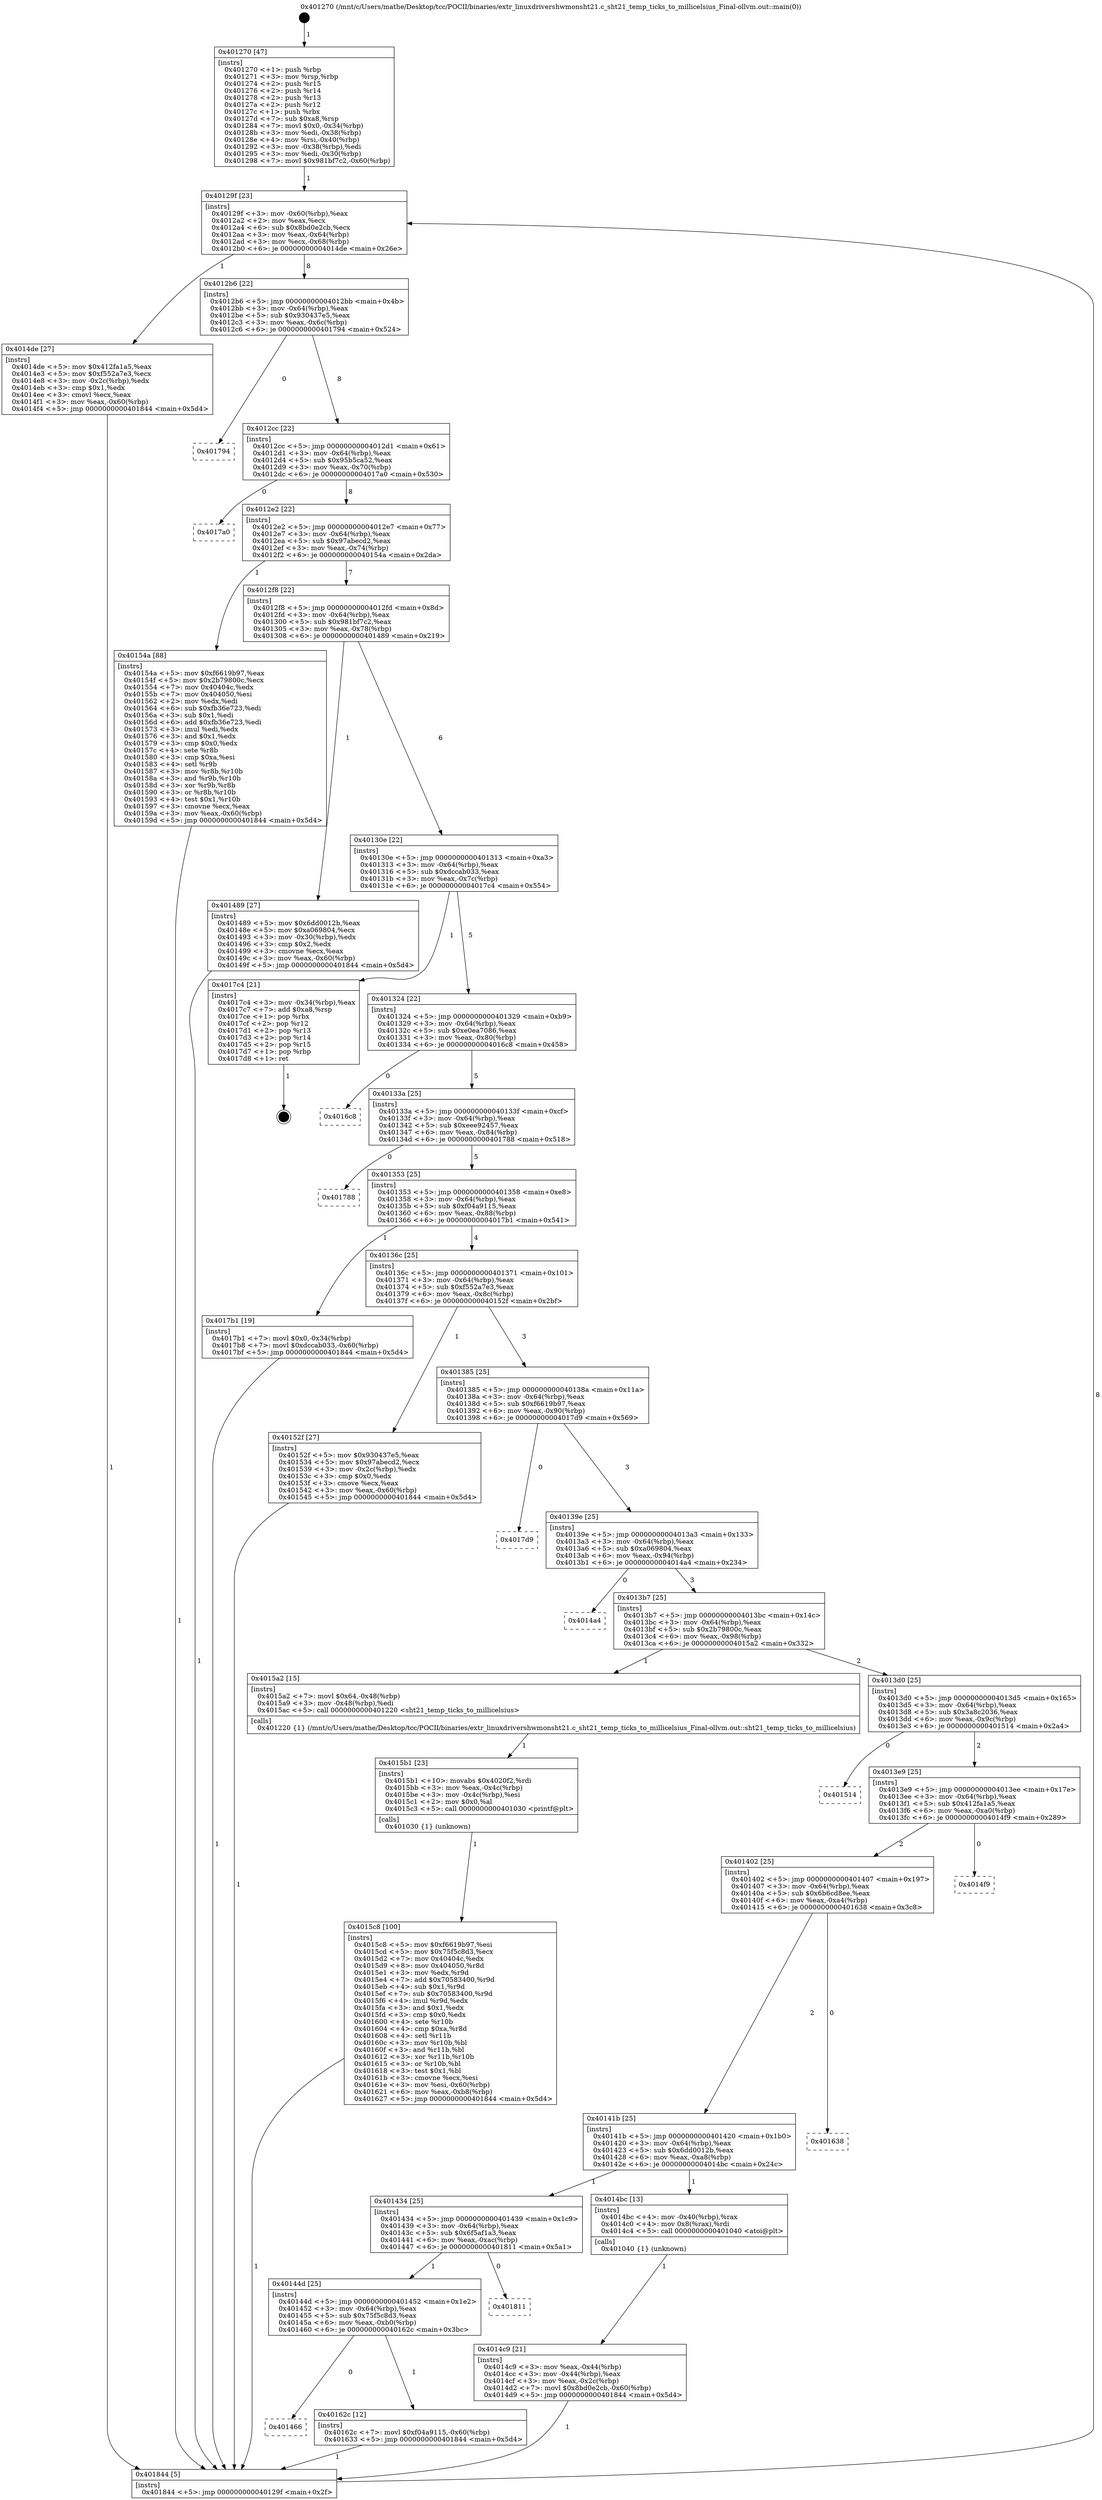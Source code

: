 digraph "0x401270" {
  label = "0x401270 (/mnt/c/Users/mathe/Desktop/tcc/POCII/binaries/extr_linuxdrivershwmonsht21.c_sht21_temp_ticks_to_millicelsius_Final-ollvm.out::main(0))"
  labelloc = "t"
  node[shape=record]

  Entry [label="",width=0.3,height=0.3,shape=circle,fillcolor=black,style=filled]
  "0x40129f" [label="{
     0x40129f [23]\l
     | [instrs]\l
     &nbsp;&nbsp;0x40129f \<+3\>: mov -0x60(%rbp),%eax\l
     &nbsp;&nbsp;0x4012a2 \<+2\>: mov %eax,%ecx\l
     &nbsp;&nbsp;0x4012a4 \<+6\>: sub $0x8bd0e2cb,%ecx\l
     &nbsp;&nbsp;0x4012aa \<+3\>: mov %eax,-0x64(%rbp)\l
     &nbsp;&nbsp;0x4012ad \<+3\>: mov %ecx,-0x68(%rbp)\l
     &nbsp;&nbsp;0x4012b0 \<+6\>: je 00000000004014de \<main+0x26e\>\l
  }"]
  "0x4014de" [label="{
     0x4014de [27]\l
     | [instrs]\l
     &nbsp;&nbsp;0x4014de \<+5\>: mov $0x412fa1a5,%eax\l
     &nbsp;&nbsp;0x4014e3 \<+5\>: mov $0xf552a7e3,%ecx\l
     &nbsp;&nbsp;0x4014e8 \<+3\>: mov -0x2c(%rbp),%edx\l
     &nbsp;&nbsp;0x4014eb \<+3\>: cmp $0x1,%edx\l
     &nbsp;&nbsp;0x4014ee \<+3\>: cmovl %ecx,%eax\l
     &nbsp;&nbsp;0x4014f1 \<+3\>: mov %eax,-0x60(%rbp)\l
     &nbsp;&nbsp;0x4014f4 \<+5\>: jmp 0000000000401844 \<main+0x5d4\>\l
  }"]
  "0x4012b6" [label="{
     0x4012b6 [22]\l
     | [instrs]\l
     &nbsp;&nbsp;0x4012b6 \<+5\>: jmp 00000000004012bb \<main+0x4b\>\l
     &nbsp;&nbsp;0x4012bb \<+3\>: mov -0x64(%rbp),%eax\l
     &nbsp;&nbsp;0x4012be \<+5\>: sub $0x930437e5,%eax\l
     &nbsp;&nbsp;0x4012c3 \<+3\>: mov %eax,-0x6c(%rbp)\l
     &nbsp;&nbsp;0x4012c6 \<+6\>: je 0000000000401794 \<main+0x524\>\l
  }"]
  Exit [label="",width=0.3,height=0.3,shape=circle,fillcolor=black,style=filled,peripheries=2]
  "0x401794" [label="{
     0x401794\l
  }", style=dashed]
  "0x4012cc" [label="{
     0x4012cc [22]\l
     | [instrs]\l
     &nbsp;&nbsp;0x4012cc \<+5\>: jmp 00000000004012d1 \<main+0x61\>\l
     &nbsp;&nbsp;0x4012d1 \<+3\>: mov -0x64(%rbp),%eax\l
     &nbsp;&nbsp;0x4012d4 \<+5\>: sub $0x95b5ca52,%eax\l
     &nbsp;&nbsp;0x4012d9 \<+3\>: mov %eax,-0x70(%rbp)\l
     &nbsp;&nbsp;0x4012dc \<+6\>: je 00000000004017a0 \<main+0x530\>\l
  }"]
  "0x401466" [label="{
     0x401466\l
  }", style=dashed]
  "0x4017a0" [label="{
     0x4017a0\l
  }", style=dashed]
  "0x4012e2" [label="{
     0x4012e2 [22]\l
     | [instrs]\l
     &nbsp;&nbsp;0x4012e2 \<+5\>: jmp 00000000004012e7 \<main+0x77\>\l
     &nbsp;&nbsp;0x4012e7 \<+3\>: mov -0x64(%rbp),%eax\l
     &nbsp;&nbsp;0x4012ea \<+5\>: sub $0x97abecd2,%eax\l
     &nbsp;&nbsp;0x4012ef \<+3\>: mov %eax,-0x74(%rbp)\l
     &nbsp;&nbsp;0x4012f2 \<+6\>: je 000000000040154a \<main+0x2da\>\l
  }"]
  "0x40162c" [label="{
     0x40162c [12]\l
     | [instrs]\l
     &nbsp;&nbsp;0x40162c \<+7\>: movl $0xf04a9115,-0x60(%rbp)\l
     &nbsp;&nbsp;0x401633 \<+5\>: jmp 0000000000401844 \<main+0x5d4\>\l
  }"]
  "0x40154a" [label="{
     0x40154a [88]\l
     | [instrs]\l
     &nbsp;&nbsp;0x40154a \<+5\>: mov $0xf6619b97,%eax\l
     &nbsp;&nbsp;0x40154f \<+5\>: mov $0x2b79800c,%ecx\l
     &nbsp;&nbsp;0x401554 \<+7\>: mov 0x40404c,%edx\l
     &nbsp;&nbsp;0x40155b \<+7\>: mov 0x404050,%esi\l
     &nbsp;&nbsp;0x401562 \<+2\>: mov %edx,%edi\l
     &nbsp;&nbsp;0x401564 \<+6\>: sub $0xfb36e723,%edi\l
     &nbsp;&nbsp;0x40156a \<+3\>: sub $0x1,%edi\l
     &nbsp;&nbsp;0x40156d \<+6\>: add $0xfb36e723,%edi\l
     &nbsp;&nbsp;0x401573 \<+3\>: imul %edi,%edx\l
     &nbsp;&nbsp;0x401576 \<+3\>: and $0x1,%edx\l
     &nbsp;&nbsp;0x401579 \<+3\>: cmp $0x0,%edx\l
     &nbsp;&nbsp;0x40157c \<+4\>: sete %r8b\l
     &nbsp;&nbsp;0x401580 \<+3\>: cmp $0xa,%esi\l
     &nbsp;&nbsp;0x401583 \<+4\>: setl %r9b\l
     &nbsp;&nbsp;0x401587 \<+3\>: mov %r8b,%r10b\l
     &nbsp;&nbsp;0x40158a \<+3\>: and %r9b,%r10b\l
     &nbsp;&nbsp;0x40158d \<+3\>: xor %r9b,%r8b\l
     &nbsp;&nbsp;0x401590 \<+3\>: or %r8b,%r10b\l
     &nbsp;&nbsp;0x401593 \<+4\>: test $0x1,%r10b\l
     &nbsp;&nbsp;0x401597 \<+3\>: cmovne %ecx,%eax\l
     &nbsp;&nbsp;0x40159a \<+3\>: mov %eax,-0x60(%rbp)\l
     &nbsp;&nbsp;0x40159d \<+5\>: jmp 0000000000401844 \<main+0x5d4\>\l
  }"]
  "0x4012f8" [label="{
     0x4012f8 [22]\l
     | [instrs]\l
     &nbsp;&nbsp;0x4012f8 \<+5\>: jmp 00000000004012fd \<main+0x8d\>\l
     &nbsp;&nbsp;0x4012fd \<+3\>: mov -0x64(%rbp),%eax\l
     &nbsp;&nbsp;0x401300 \<+5\>: sub $0x981bf7c2,%eax\l
     &nbsp;&nbsp;0x401305 \<+3\>: mov %eax,-0x78(%rbp)\l
     &nbsp;&nbsp;0x401308 \<+6\>: je 0000000000401489 \<main+0x219\>\l
  }"]
  "0x40144d" [label="{
     0x40144d [25]\l
     | [instrs]\l
     &nbsp;&nbsp;0x40144d \<+5\>: jmp 0000000000401452 \<main+0x1e2\>\l
     &nbsp;&nbsp;0x401452 \<+3\>: mov -0x64(%rbp),%eax\l
     &nbsp;&nbsp;0x401455 \<+5\>: sub $0x75f5c8d3,%eax\l
     &nbsp;&nbsp;0x40145a \<+6\>: mov %eax,-0xb0(%rbp)\l
     &nbsp;&nbsp;0x401460 \<+6\>: je 000000000040162c \<main+0x3bc\>\l
  }"]
  "0x401489" [label="{
     0x401489 [27]\l
     | [instrs]\l
     &nbsp;&nbsp;0x401489 \<+5\>: mov $0x6dd0012b,%eax\l
     &nbsp;&nbsp;0x40148e \<+5\>: mov $0xa069804,%ecx\l
     &nbsp;&nbsp;0x401493 \<+3\>: mov -0x30(%rbp),%edx\l
     &nbsp;&nbsp;0x401496 \<+3\>: cmp $0x2,%edx\l
     &nbsp;&nbsp;0x401499 \<+3\>: cmovne %ecx,%eax\l
     &nbsp;&nbsp;0x40149c \<+3\>: mov %eax,-0x60(%rbp)\l
     &nbsp;&nbsp;0x40149f \<+5\>: jmp 0000000000401844 \<main+0x5d4\>\l
  }"]
  "0x40130e" [label="{
     0x40130e [22]\l
     | [instrs]\l
     &nbsp;&nbsp;0x40130e \<+5\>: jmp 0000000000401313 \<main+0xa3\>\l
     &nbsp;&nbsp;0x401313 \<+3\>: mov -0x64(%rbp),%eax\l
     &nbsp;&nbsp;0x401316 \<+5\>: sub $0xdccab033,%eax\l
     &nbsp;&nbsp;0x40131b \<+3\>: mov %eax,-0x7c(%rbp)\l
     &nbsp;&nbsp;0x40131e \<+6\>: je 00000000004017c4 \<main+0x554\>\l
  }"]
  "0x401844" [label="{
     0x401844 [5]\l
     | [instrs]\l
     &nbsp;&nbsp;0x401844 \<+5\>: jmp 000000000040129f \<main+0x2f\>\l
  }"]
  "0x401270" [label="{
     0x401270 [47]\l
     | [instrs]\l
     &nbsp;&nbsp;0x401270 \<+1\>: push %rbp\l
     &nbsp;&nbsp;0x401271 \<+3\>: mov %rsp,%rbp\l
     &nbsp;&nbsp;0x401274 \<+2\>: push %r15\l
     &nbsp;&nbsp;0x401276 \<+2\>: push %r14\l
     &nbsp;&nbsp;0x401278 \<+2\>: push %r13\l
     &nbsp;&nbsp;0x40127a \<+2\>: push %r12\l
     &nbsp;&nbsp;0x40127c \<+1\>: push %rbx\l
     &nbsp;&nbsp;0x40127d \<+7\>: sub $0xa8,%rsp\l
     &nbsp;&nbsp;0x401284 \<+7\>: movl $0x0,-0x34(%rbp)\l
     &nbsp;&nbsp;0x40128b \<+3\>: mov %edi,-0x38(%rbp)\l
     &nbsp;&nbsp;0x40128e \<+4\>: mov %rsi,-0x40(%rbp)\l
     &nbsp;&nbsp;0x401292 \<+3\>: mov -0x38(%rbp),%edi\l
     &nbsp;&nbsp;0x401295 \<+3\>: mov %edi,-0x30(%rbp)\l
     &nbsp;&nbsp;0x401298 \<+7\>: movl $0x981bf7c2,-0x60(%rbp)\l
  }"]
  "0x401811" [label="{
     0x401811\l
  }", style=dashed]
  "0x4017c4" [label="{
     0x4017c4 [21]\l
     | [instrs]\l
     &nbsp;&nbsp;0x4017c4 \<+3\>: mov -0x34(%rbp),%eax\l
     &nbsp;&nbsp;0x4017c7 \<+7\>: add $0xa8,%rsp\l
     &nbsp;&nbsp;0x4017ce \<+1\>: pop %rbx\l
     &nbsp;&nbsp;0x4017cf \<+2\>: pop %r12\l
     &nbsp;&nbsp;0x4017d1 \<+2\>: pop %r13\l
     &nbsp;&nbsp;0x4017d3 \<+2\>: pop %r14\l
     &nbsp;&nbsp;0x4017d5 \<+2\>: pop %r15\l
     &nbsp;&nbsp;0x4017d7 \<+1\>: pop %rbp\l
     &nbsp;&nbsp;0x4017d8 \<+1\>: ret\l
  }"]
  "0x401324" [label="{
     0x401324 [22]\l
     | [instrs]\l
     &nbsp;&nbsp;0x401324 \<+5\>: jmp 0000000000401329 \<main+0xb9\>\l
     &nbsp;&nbsp;0x401329 \<+3\>: mov -0x64(%rbp),%eax\l
     &nbsp;&nbsp;0x40132c \<+5\>: sub $0xe0ea7086,%eax\l
     &nbsp;&nbsp;0x401331 \<+3\>: mov %eax,-0x80(%rbp)\l
     &nbsp;&nbsp;0x401334 \<+6\>: je 00000000004016c8 \<main+0x458\>\l
  }"]
  "0x4015c8" [label="{
     0x4015c8 [100]\l
     | [instrs]\l
     &nbsp;&nbsp;0x4015c8 \<+5\>: mov $0xf6619b97,%esi\l
     &nbsp;&nbsp;0x4015cd \<+5\>: mov $0x75f5c8d3,%ecx\l
     &nbsp;&nbsp;0x4015d2 \<+7\>: mov 0x40404c,%edx\l
     &nbsp;&nbsp;0x4015d9 \<+8\>: mov 0x404050,%r8d\l
     &nbsp;&nbsp;0x4015e1 \<+3\>: mov %edx,%r9d\l
     &nbsp;&nbsp;0x4015e4 \<+7\>: add $0x70583400,%r9d\l
     &nbsp;&nbsp;0x4015eb \<+4\>: sub $0x1,%r9d\l
     &nbsp;&nbsp;0x4015ef \<+7\>: sub $0x70583400,%r9d\l
     &nbsp;&nbsp;0x4015f6 \<+4\>: imul %r9d,%edx\l
     &nbsp;&nbsp;0x4015fa \<+3\>: and $0x1,%edx\l
     &nbsp;&nbsp;0x4015fd \<+3\>: cmp $0x0,%edx\l
     &nbsp;&nbsp;0x401600 \<+4\>: sete %r10b\l
     &nbsp;&nbsp;0x401604 \<+4\>: cmp $0xa,%r8d\l
     &nbsp;&nbsp;0x401608 \<+4\>: setl %r11b\l
     &nbsp;&nbsp;0x40160c \<+3\>: mov %r10b,%bl\l
     &nbsp;&nbsp;0x40160f \<+3\>: and %r11b,%bl\l
     &nbsp;&nbsp;0x401612 \<+3\>: xor %r11b,%r10b\l
     &nbsp;&nbsp;0x401615 \<+3\>: or %r10b,%bl\l
     &nbsp;&nbsp;0x401618 \<+3\>: test $0x1,%bl\l
     &nbsp;&nbsp;0x40161b \<+3\>: cmovne %ecx,%esi\l
     &nbsp;&nbsp;0x40161e \<+3\>: mov %esi,-0x60(%rbp)\l
     &nbsp;&nbsp;0x401621 \<+6\>: mov %eax,-0xb8(%rbp)\l
     &nbsp;&nbsp;0x401627 \<+5\>: jmp 0000000000401844 \<main+0x5d4\>\l
  }"]
  "0x4016c8" [label="{
     0x4016c8\l
  }", style=dashed]
  "0x40133a" [label="{
     0x40133a [25]\l
     | [instrs]\l
     &nbsp;&nbsp;0x40133a \<+5\>: jmp 000000000040133f \<main+0xcf\>\l
     &nbsp;&nbsp;0x40133f \<+3\>: mov -0x64(%rbp),%eax\l
     &nbsp;&nbsp;0x401342 \<+5\>: sub $0xeee92457,%eax\l
     &nbsp;&nbsp;0x401347 \<+6\>: mov %eax,-0x84(%rbp)\l
     &nbsp;&nbsp;0x40134d \<+6\>: je 0000000000401788 \<main+0x518\>\l
  }"]
  "0x4015b1" [label="{
     0x4015b1 [23]\l
     | [instrs]\l
     &nbsp;&nbsp;0x4015b1 \<+10\>: movabs $0x4020f2,%rdi\l
     &nbsp;&nbsp;0x4015bb \<+3\>: mov %eax,-0x4c(%rbp)\l
     &nbsp;&nbsp;0x4015be \<+3\>: mov -0x4c(%rbp),%esi\l
     &nbsp;&nbsp;0x4015c1 \<+2\>: mov $0x0,%al\l
     &nbsp;&nbsp;0x4015c3 \<+5\>: call 0000000000401030 \<printf@plt\>\l
     | [calls]\l
     &nbsp;&nbsp;0x401030 \{1\} (unknown)\l
  }"]
  "0x401788" [label="{
     0x401788\l
  }", style=dashed]
  "0x401353" [label="{
     0x401353 [25]\l
     | [instrs]\l
     &nbsp;&nbsp;0x401353 \<+5\>: jmp 0000000000401358 \<main+0xe8\>\l
     &nbsp;&nbsp;0x401358 \<+3\>: mov -0x64(%rbp),%eax\l
     &nbsp;&nbsp;0x40135b \<+5\>: sub $0xf04a9115,%eax\l
     &nbsp;&nbsp;0x401360 \<+6\>: mov %eax,-0x88(%rbp)\l
     &nbsp;&nbsp;0x401366 \<+6\>: je 00000000004017b1 \<main+0x541\>\l
  }"]
  "0x4014c9" [label="{
     0x4014c9 [21]\l
     | [instrs]\l
     &nbsp;&nbsp;0x4014c9 \<+3\>: mov %eax,-0x44(%rbp)\l
     &nbsp;&nbsp;0x4014cc \<+3\>: mov -0x44(%rbp),%eax\l
     &nbsp;&nbsp;0x4014cf \<+3\>: mov %eax,-0x2c(%rbp)\l
     &nbsp;&nbsp;0x4014d2 \<+7\>: movl $0x8bd0e2cb,-0x60(%rbp)\l
     &nbsp;&nbsp;0x4014d9 \<+5\>: jmp 0000000000401844 \<main+0x5d4\>\l
  }"]
  "0x4017b1" [label="{
     0x4017b1 [19]\l
     | [instrs]\l
     &nbsp;&nbsp;0x4017b1 \<+7\>: movl $0x0,-0x34(%rbp)\l
     &nbsp;&nbsp;0x4017b8 \<+7\>: movl $0xdccab033,-0x60(%rbp)\l
     &nbsp;&nbsp;0x4017bf \<+5\>: jmp 0000000000401844 \<main+0x5d4\>\l
  }"]
  "0x40136c" [label="{
     0x40136c [25]\l
     | [instrs]\l
     &nbsp;&nbsp;0x40136c \<+5\>: jmp 0000000000401371 \<main+0x101\>\l
     &nbsp;&nbsp;0x401371 \<+3\>: mov -0x64(%rbp),%eax\l
     &nbsp;&nbsp;0x401374 \<+5\>: sub $0xf552a7e3,%eax\l
     &nbsp;&nbsp;0x401379 \<+6\>: mov %eax,-0x8c(%rbp)\l
     &nbsp;&nbsp;0x40137f \<+6\>: je 000000000040152f \<main+0x2bf\>\l
  }"]
  "0x401434" [label="{
     0x401434 [25]\l
     | [instrs]\l
     &nbsp;&nbsp;0x401434 \<+5\>: jmp 0000000000401439 \<main+0x1c9\>\l
     &nbsp;&nbsp;0x401439 \<+3\>: mov -0x64(%rbp),%eax\l
     &nbsp;&nbsp;0x40143c \<+5\>: sub $0x6f5af1a3,%eax\l
     &nbsp;&nbsp;0x401441 \<+6\>: mov %eax,-0xac(%rbp)\l
     &nbsp;&nbsp;0x401447 \<+6\>: je 0000000000401811 \<main+0x5a1\>\l
  }"]
  "0x40152f" [label="{
     0x40152f [27]\l
     | [instrs]\l
     &nbsp;&nbsp;0x40152f \<+5\>: mov $0x930437e5,%eax\l
     &nbsp;&nbsp;0x401534 \<+5\>: mov $0x97abecd2,%ecx\l
     &nbsp;&nbsp;0x401539 \<+3\>: mov -0x2c(%rbp),%edx\l
     &nbsp;&nbsp;0x40153c \<+3\>: cmp $0x0,%edx\l
     &nbsp;&nbsp;0x40153f \<+3\>: cmove %ecx,%eax\l
     &nbsp;&nbsp;0x401542 \<+3\>: mov %eax,-0x60(%rbp)\l
     &nbsp;&nbsp;0x401545 \<+5\>: jmp 0000000000401844 \<main+0x5d4\>\l
  }"]
  "0x401385" [label="{
     0x401385 [25]\l
     | [instrs]\l
     &nbsp;&nbsp;0x401385 \<+5\>: jmp 000000000040138a \<main+0x11a\>\l
     &nbsp;&nbsp;0x40138a \<+3\>: mov -0x64(%rbp),%eax\l
     &nbsp;&nbsp;0x40138d \<+5\>: sub $0xf6619b97,%eax\l
     &nbsp;&nbsp;0x401392 \<+6\>: mov %eax,-0x90(%rbp)\l
     &nbsp;&nbsp;0x401398 \<+6\>: je 00000000004017d9 \<main+0x569\>\l
  }"]
  "0x4014bc" [label="{
     0x4014bc [13]\l
     | [instrs]\l
     &nbsp;&nbsp;0x4014bc \<+4\>: mov -0x40(%rbp),%rax\l
     &nbsp;&nbsp;0x4014c0 \<+4\>: mov 0x8(%rax),%rdi\l
     &nbsp;&nbsp;0x4014c4 \<+5\>: call 0000000000401040 \<atoi@plt\>\l
     | [calls]\l
     &nbsp;&nbsp;0x401040 \{1\} (unknown)\l
  }"]
  "0x4017d9" [label="{
     0x4017d9\l
  }", style=dashed]
  "0x40139e" [label="{
     0x40139e [25]\l
     | [instrs]\l
     &nbsp;&nbsp;0x40139e \<+5\>: jmp 00000000004013a3 \<main+0x133\>\l
     &nbsp;&nbsp;0x4013a3 \<+3\>: mov -0x64(%rbp),%eax\l
     &nbsp;&nbsp;0x4013a6 \<+5\>: sub $0xa069804,%eax\l
     &nbsp;&nbsp;0x4013ab \<+6\>: mov %eax,-0x94(%rbp)\l
     &nbsp;&nbsp;0x4013b1 \<+6\>: je 00000000004014a4 \<main+0x234\>\l
  }"]
  "0x40141b" [label="{
     0x40141b [25]\l
     | [instrs]\l
     &nbsp;&nbsp;0x40141b \<+5\>: jmp 0000000000401420 \<main+0x1b0\>\l
     &nbsp;&nbsp;0x401420 \<+3\>: mov -0x64(%rbp),%eax\l
     &nbsp;&nbsp;0x401423 \<+5\>: sub $0x6dd0012b,%eax\l
     &nbsp;&nbsp;0x401428 \<+6\>: mov %eax,-0xa8(%rbp)\l
     &nbsp;&nbsp;0x40142e \<+6\>: je 00000000004014bc \<main+0x24c\>\l
  }"]
  "0x4014a4" [label="{
     0x4014a4\l
  }", style=dashed]
  "0x4013b7" [label="{
     0x4013b7 [25]\l
     | [instrs]\l
     &nbsp;&nbsp;0x4013b7 \<+5\>: jmp 00000000004013bc \<main+0x14c\>\l
     &nbsp;&nbsp;0x4013bc \<+3\>: mov -0x64(%rbp),%eax\l
     &nbsp;&nbsp;0x4013bf \<+5\>: sub $0x2b79800c,%eax\l
     &nbsp;&nbsp;0x4013c4 \<+6\>: mov %eax,-0x98(%rbp)\l
     &nbsp;&nbsp;0x4013ca \<+6\>: je 00000000004015a2 \<main+0x332\>\l
  }"]
  "0x401638" [label="{
     0x401638\l
  }", style=dashed]
  "0x4015a2" [label="{
     0x4015a2 [15]\l
     | [instrs]\l
     &nbsp;&nbsp;0x4015a2 \<+7\>: movl $0x64,-0x48(%rbp)\l
     &nbsp;&nbsp;0x4015a9 \<+3\>: mov -0x48(%rbp),%edi\l
     &nbsp;&nbsp;0x4015ac \<+5\>: call 0000000000401220 \<sht21_temp_ticks_to_millicelsius\>\l
     | [calls]\l
     &nbsp;&nbsp;0x401220 \{1\} (/mnt/c/Users/mathe/Desktop/tcc/POCII/binaries/extr_linuxdrivershwmonsht21.c_sht21_temp_ticks_to_millicelsius_Final-ollvm.out::sht21_temp_ticks_to_millicelsius)\l
  }"]
  "0x4013d0" [label="{
     0x4013d0 [25]\l
     | [instrs]\l
     &nbsp;&nbsp;0x4013d0 \<+5\>: jmp 00000000004013d5 \<main+0x165\>\l
     &nbsp;&nbsp;0x4013d5 \<+3\>: mov -0x64(%rbp),%eax\l
     &nbsp;&nbsp;0x4013d8 \<+5\>: sub $0x3a8c2036,%eax\l
     &nbsp;&nbsp;0x4013dd \<+6\>: mov %eax,-0x9c(%rbp)\l
     &nbsp;&nbsp;0x4013e3 \<+6\>: je 0000000000401514 \<main+0x2a4\>\l
  }"]
  "0x401402" [label="{
     0x401402 [25]\l
     | [instrs]\l
     &nbsp;&nbsp;0x401402 \<+5\>: jmp 0000000000401407 \<main+0x197\>\l
     &nbsp;&nbsp;0x401407 \<+3\>: mov -0x64(%rbp),%eax\l
     &nbsp;&nbsp;0x40140a \<+5\>: sub $0x6b6cd8ee,%eax\l
     &nbsp;&nbsp;0x40140f \<+6\>: mov %eax,-0xa4(%rbp)\l
     &nbsp;&nbsp;0x401415 \<+6\>: je 0000000000401638 \<main+0x3c8\>\l
  }"]
  "0x401514" [label="{
     0x401514\l
  }", style=dashed]
  "0x4013e9" [label="{
     0x4013e9 [25]\l
     | [instrs]\l
     &nbsp;&nbsp;0x4013e9 \<+5\>: jmp 00000000004013ee \<main+0x17e\>\l
     &nbsp;&nbsp;0x4013ee \<+3\>: mov -0x64(%rbp),%eax\l
     &nbsp;&nbsp;0x4013f1 \<+5\>: sub $0x412fa1a5,%eax\l
     &nbsp;&nbsp;0x4013f6 \<+6\>: mov %eax,-0xa0(%rbp)\l
     &nbsp;&nbsp;0x4013fc \<+6\>: je 00000000004014f9 \<main+0x289\>\l
  }"]
  "0x4014f9" [label="{
     0x4014f9\l
  }", style=dashed]
  Entry -> "0x401270" [label=" 1"]
  "0x40129f" -> "0x4014de" [label=" 1"]
  "0x40129f" -> "0x4012b6" [label=" 8"]
  "0x4017c4" -> Exit [label=" 1"]
  "0x4012b6" -> "0x401794" [label=" 0"]
  "0x4012b6" -> "0x4012cc" [label=" 8"]
  "0x4017b1" -> "0x401844" [label=" 1"]
  "0x4012cc" -> "0x4017a0" [label=" 0"]
  "0x4012cc" -> "0x4012e2" [label=" 8"]
  "0x40162c" -> "0x401844" [label=" 1"]
  "0x4012e2" -> "0x40154a" [label=" 1"]
  "0x4012e2" -> "0x4012f8" [label=" 7"]
  "0x40144d" -> "0x401466" [label=" 0"]
  "0x4012f8" -> "0x401489" [label=" 1"]
  "0x4012f8" -> "0x40130e" [label=" 6"]
  "0x401489" -> "0x401844" [label=" 1"]
  "0x401270" -> "0x40129f" [label=" 1"]
  "0x401844" -> "0x40129f" [label=" 8"]
  "0x40144d" -> "0x40162c" [label=" 1"]
  "0x40130e" -> "0x4017c4" [label=" 1"]
  "0x40130e" -> "0x401324" [label=" 5"]
  "0x401434" -> "0x40144d" [label=" 1"]
  "0x401324" -> "0x4016c8" [label=" 0"]
  "0x401324" -> "0x40133a" [label=" 5"]
  "0x401434" -> "0x401811" [label=" 0"]
  "0x40133a" -> "0x401788" [label=" 0"]
  "0x40133a" -> "0x401353" [label=" 5"]
  "0x4015c8" -> "0x401844" [label=" 1"]
  "0x401353" -> "0x4017b1" [label=" 1"]
  "0x401353" -> "0x40136c" [label=" 4"]
  "0x4015b1" -> "0x4015c8" [label=" 1"]
  "0x40136c" -> "0x40152f" [label=" 1"]
  "0x40136c" -> "0x401385" [label=" 3"]
  "0x4015a2" -> "0x4015b1" [label=" 1"]
  "0x401385" -> "0x4017d9" [label=" 0"]
  "0x401385" -> "0x40139e" [label=" 3"]
  "0x40154a" -> "0x401844" [label=" 1"]
  "0x40139e" -> "0x4014a4" [label=" 0"]
  "0x40139e" -> "0x4013b7" [label=" 3"]
  "0x4014de" -> "0x401844" [label=" 1"]
  "0x4013b7" -> "0x4015a2" [label=" 1"]
  "0x4013b7" -> "0x4013d0" [label=" 2"]
  "0x4014c9" -> "0x401844" [label=" 1"]
  "0x4013d0" -> "0x401514" [label=" 0"]
  "0x4013d0" -> "0x4013e9" [label=" 2"]
  "0x40141b" -> "0x401434" [label=" 1"]
  "0x4013e9" -> "0x4014f9" [label=" 0"]
  "0x4013e9" -> "0x401402" [label=" 2"]
  "0x4014bc" -> "0x4014c9" [label=" 1"]
  "0x401402" -> "0x401638" [label=" 0"]
  "0x401402" -> "0x40141b" [label=" 2"]
  "0x40152f" -> "0x401844" [label=" 1"]
  "0x40141b" -> "0x4014bc" [label=" 1"]
}
